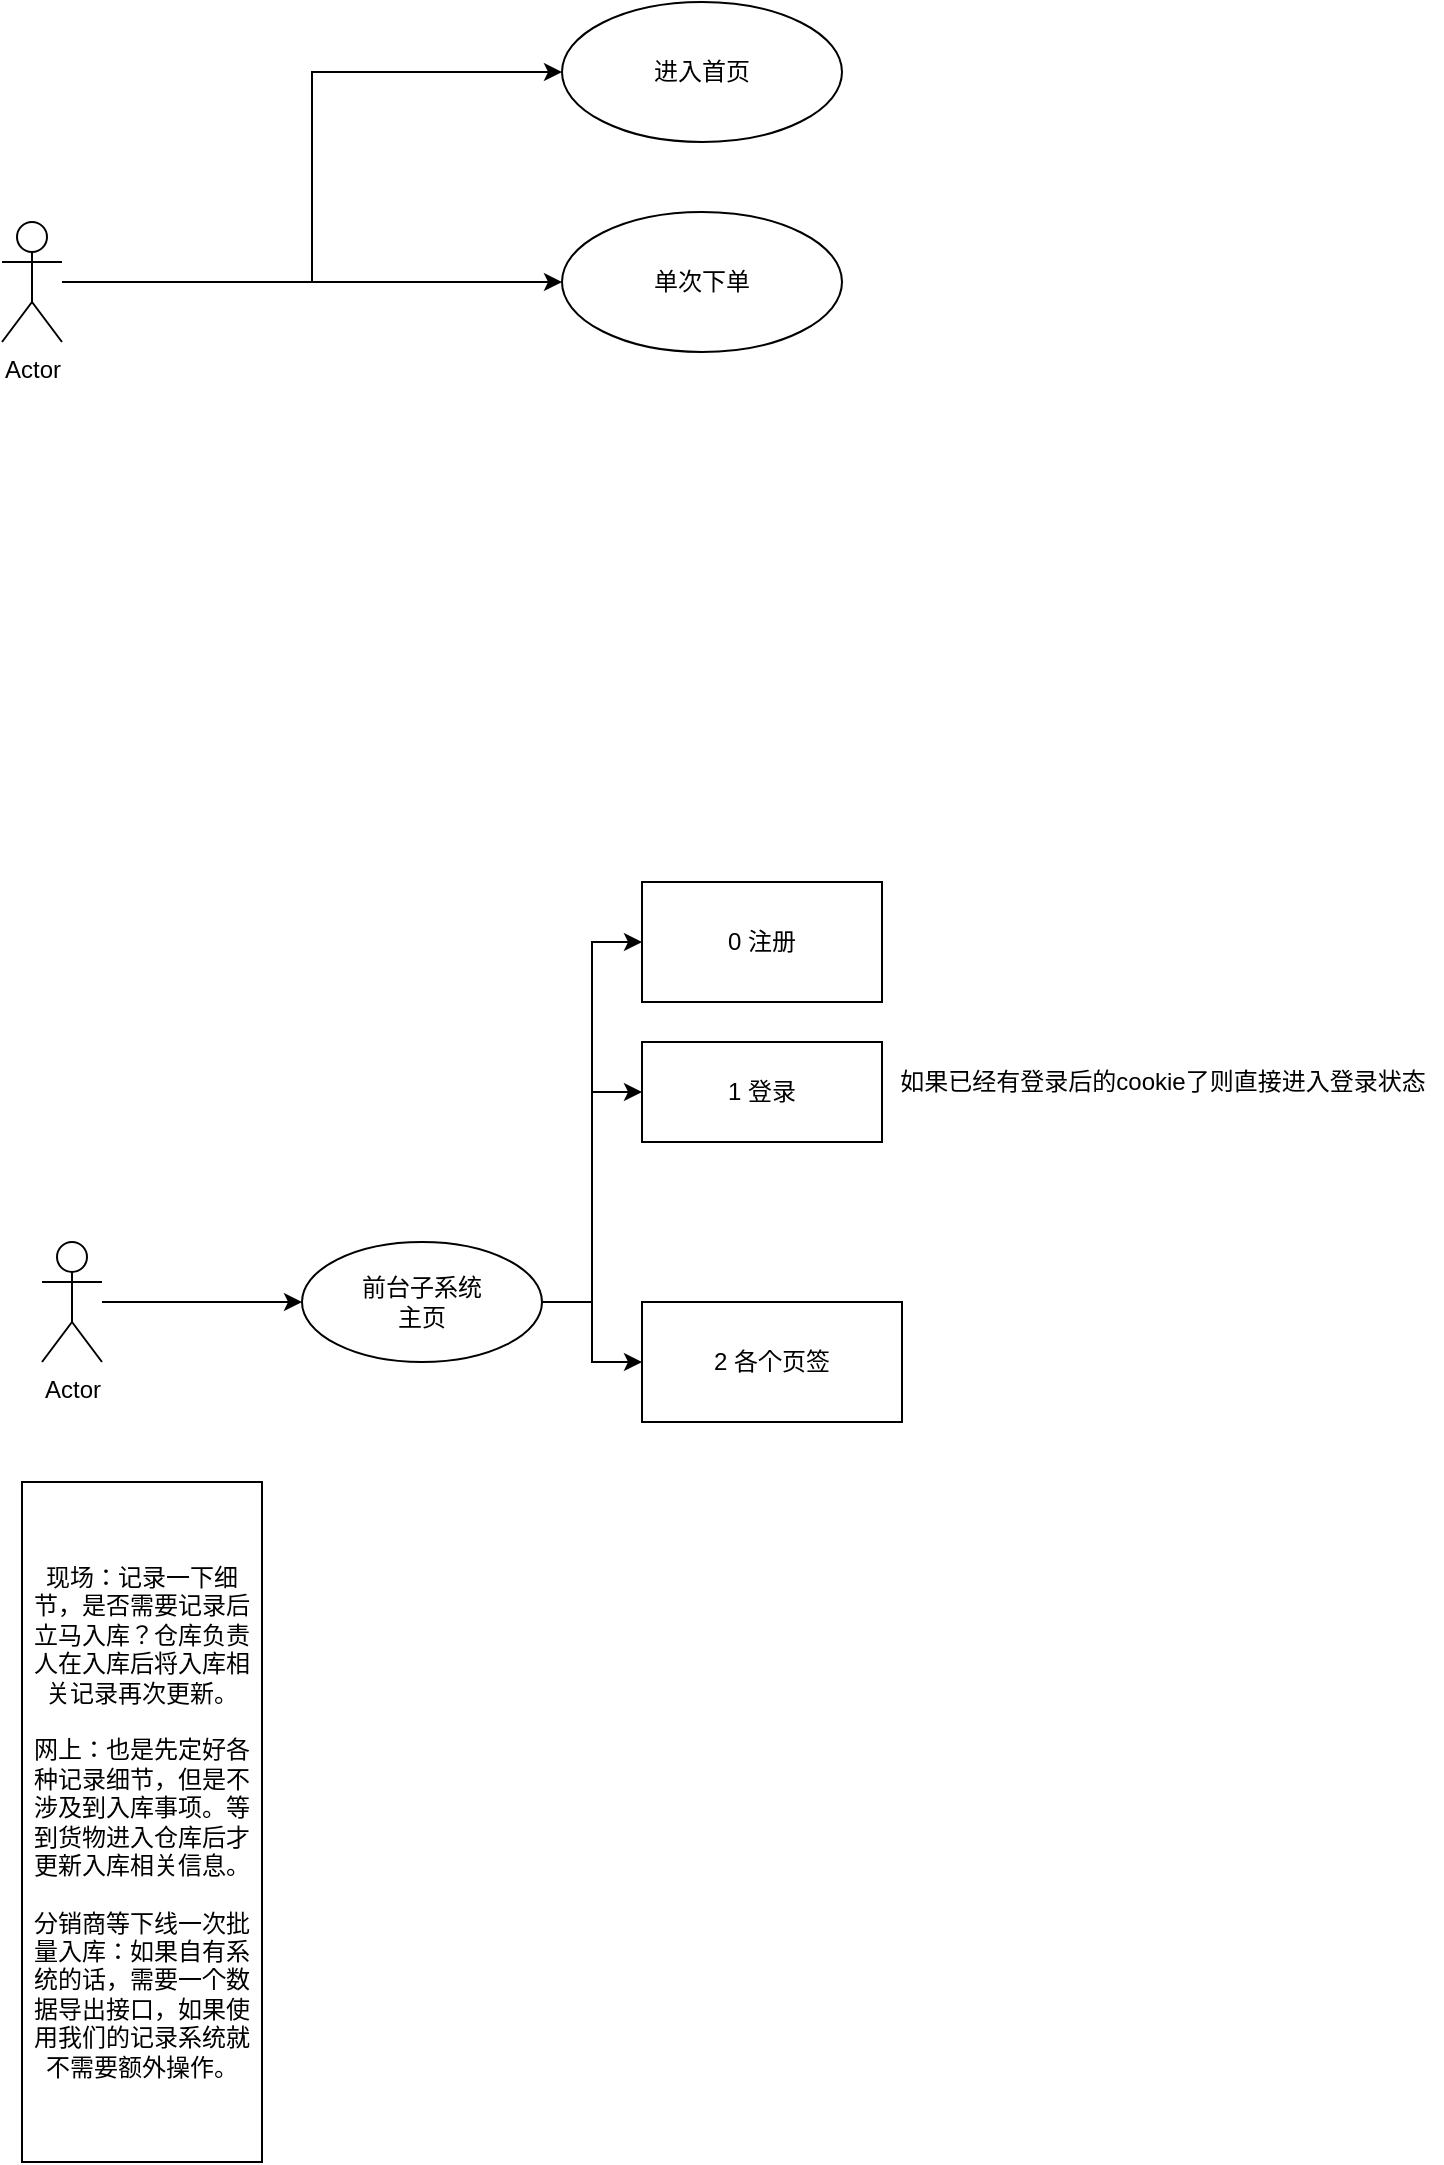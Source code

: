 <mxfile version="15.6.2" type="github">
  <diagram id="-9nI2UL2rXAvXKxgZ04W" name="Page-1">
    <mxGraphModel dx="1422" dy="762" grid="1" gridSize="10" guides="1" tooltips="1" connect="1" arrows="1" fold="1" page="1" pageScale="1" pageWidth="827" pageHeight="1169" math="0" shadow="0">
      <root>
        <mxCell id="0" />
        <mxCell id="1" parent="0" />
        <mxCell id="rn9OFKj_RKnq4pA1B-9g-3" style="edgeStyle=orthogonalEdgeStyle;rounded=0;orthogonalLoop=1;jettySize=auto;html=1;entryX=0;entryY=0.5;entryDx=0;entryDy=0;" edge="1" parent="1" source="rn9OFKj_RKnq4pA1B-9g-1" target="rn9OFKj_RKnq4pA1B-9g-4">
          <mxGeometry relative="1" as="geometry">
            <mxPoint x="200" y="150" as="targetPoint" />
          </mxGeometry>
        </mxCell>
        <mxCell id="rn9OFKj_RKnq4pA1B-9g-5" style="edgeStyle=orthogonalEdgeStyle;rounded=0;orthogonalLoop=1;jettySize=auto;html=1;entryX=0;entryY=0.5;entryDx=0;entryDy=0;" edge="1" parent="1" source="rn9OFKj_RKnq4pA1B-9g-1" target="rn9OFKj_RKnq4pA1B-9g-6">
          <mxGeometry relative="1" as="geometry">
            <mxPoint x="280" y="270" as="targetPoint" />
          </mxGeometry>
        </mxCell>
        <object label="Actor" id="rn9OFKj_RKnq4pA1B-9g-1">
          <mxCell style="shape=umlActor;verticalLabelPosition=bottom;verticalAlign=top;html=1;" vertex="1" parent="1">
            <mxGeometry x="10" y="240" width="30" height="60" as="geometry" />
          </mxCell>
        </object>
        <mxCell id="rn9OFKj_RKnq4pA1B-9g-4" value="进入首页" style="ellipse;whiteSpace=wrap;html=1;" vertex="1" parent="1">
          <mxGeometry x="290" y="130" width="140" height="70" as="geometry" />
        </mxCell>
        <mxCell id="rn9OFKj_RKnq4pA1B-9g-6" value="单次下单" style="ellipse;whiteSpace=wrap;html=1;" vertex="1" parent="1">
          <mxGeometry x="290" y="235" width="140" height="70" as="geometry" />
        </mxCell>
        <mxCell id="rn9OFKj_RKnq4pA1B-9g-8" style="edgeStyle=orthogonalEdgeStyle;rounded=0;orthogonalLoop=1;jettySize=auto;html=1;entryX=0;entryY=0.5;entryDx=0;entryDy=0;" edge="1" parent="1" source="rn9OFKj_RKnq4pA1B-9g-7" target="rn9OFKj_RKnq4pA1B-9g-9">
          <mxGeometry relative="1" as="geometry">
            <mxPoint x="120" y="780" as="targetPoint" />
          </mxGeometry>
        </mxCell>
        <mxCell id="rn9OFKj_RKnq4pA1B-9g-7" value="Actor" style="shape=umlActor;verticalLabelPosition=bottom;verticalAlign=top;html=1;" vertex="1" parent="1">
          <mxGeometry x="30" y="750" width="30" height="60" as="geometry" />
        </mxCell>
        <mxCell id="rn9OFKj_RKnq4pA1B-9g-15" style="edgeStyle=orthogonalEdgeStyle;rounded=0;orthogonalLoop=1;jettySize=auto;html=1;entryX=0;entryY=0.5;entryDx=0;entryDy=0;" edge="1" parent="1" source="rn9OFKj_RKnq4pA1B-9g-9" target="rn9OFKj_RKnq4pA1B-9g-14">
          <mxGeometry relative="1" as="geometry" />
        </mxCell>
        <mxCell id="rn9OFKj_RKnq4pA1B-9g-16" style="edgeStyle=orthogonalEdgeStyle;rounded=0;orthogonalLoop=1;jettySize=auto;html=1;entryX=0;entryY=0.5;entryDx=0;entryDy=0;" edge="1" parent="1" source="rn9OFKj_RKnq4pA1B-9g-9" target="rn9OFKj_RKnq4pA1B-9g-17">
          <mxGeometry relative="1" as="geometry">
            <mxPoint x="310" y="880" as="targetPoint" />
          </mxGeometry>
        </mxCell>
        <mxCell id="rn9OFKj_RKnq4pA1B-9g-20" style="edgeStyle=orthogonalEdgeStyle;rounded=0;orthogonalLoop=1;jettySize=auto;html=1;entryX=0;entryY=0.5;entryDx=0;entryDy=0;" edge="1" parent="1" source="rn9OFKj_RKnq4pA1B-9g-9" target="rn9OFKj_RKnq4pA1B-9g-19">
          <mxGeometry relative="1" as="geometry" />
        </mxCell>
        <mxCell id="rn9OFKj_RKnq4pA1B-9g-9" value="前台子系统&lt;br&gt;主页" style="ellipse;whiteSpace=wrap;html=1;" vertex="1" parent="1">
          <mxGeometry x="160" y="750" width="120" height="60" as="geometry" />
        </mxCell>
        <mxCell id="rn9OFKj_RKnq4pA1B-9g-14" value="1&amp;nbsp;登录" style="whiteSpace=wrap;html=1;" vertex="1" parent="1">
          <mxGeometry x="330" y="650" width="120" height="50" as="geometry" />
        </mxCell>
        <mxCell id="rn9OFKj_RKnq4pA1B-9g-17" value="2&amp;nbsp;各个页签" style="whiteSpace=wrap;html=1;" vertex="1" parent="1">
          <mxGeometry x="330" y="780" width="130" height="60" as="geometry" />
        </mxCell>
        <mxCell id="rn9OFKj_RKnq4pA1B-9g-18" value="如果已经有登录后的cookie了则直接进入登录状态" style="text;html=1;align=center;verticalAlign=middle;resizable=0;points=[];autosize=1;strokeColor=none;fillColor=none;" vertex="1" parent="1">
          <mxGeometry x="450" y="660" width="280" height="20" as="geometry" />
        </mxCell>
        <mxCell id="rn9OFKj_RKnq4pA1B-9g-19" value="0&amp;nbsp;注册" style="whiteSpace=wrap;html=1;" vertex="1" parent="1">
          <mxGeometry x="330" y="570" width="120" height="60" as="geometry" />
        </mxCell>
        <mxCell id="rn9OFKj_RKnq4pA1B-9g-21" value="现场：记录一下细节，是否需要记录后立马入库？仓库负责人在入库后将入库相关记录再次更新。&lt;br&gt;&lt;br&gt;网上：也是先定好各种记录细节，但是不涉及到入库事项。等到货物进入仓库后才更新入库相关信息。&lt;br&gt;&lt;br&gt;分销商等下线一次批量入库：如果自有系统的话，需要一个数据导出接口，如果使用我们的记录系统就不需要额外操作。" style="whiteSpace=wrap;html=1;" vertex="1" parent="1">
          <mxGeometry x="20" y="870" width="120" height="340" as="geometry" />
        </mxCell>
      </root>
    </mxGraphModel>
  </diagram>
</mxfile>
